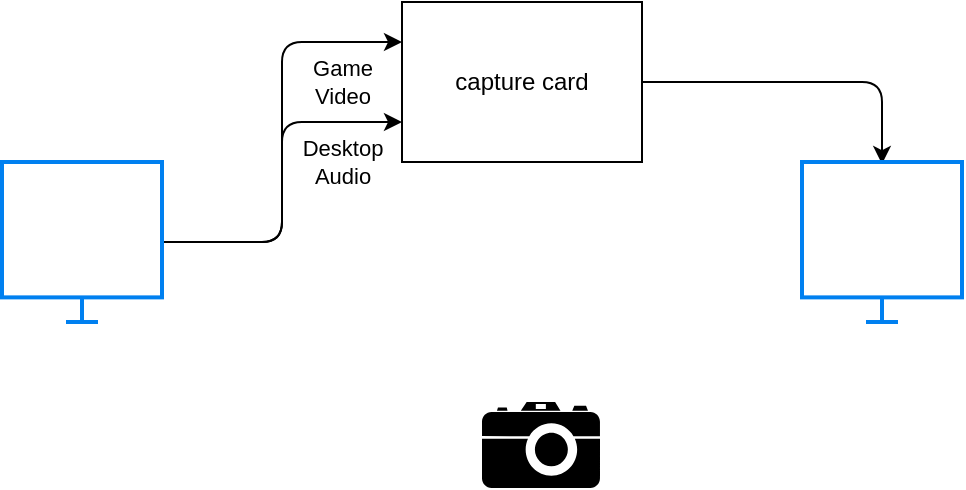 <mxfile version="15.3.7" type="github"><diagram id="MfHYnxRWVpoZKlQxLsrC" name="Page-1"><mxGraphModel dx="946" dy="614" grid="1" gridSize="10" guides="1" tooltips="1" connect="1" arrows="1" fold="1" page="1" pageScale="1" pageWidth="850" pageHeight="1100" math="0" shadow="0"><root><mxCell id="0"/><mxCell id="1" parent="0"/><mxCell id="KlGH-h32eZc8QT2JGE8q-10" style="edgeStyle=orthogonalEdgeStyle;orthogonalLoop=1;jettySize=auto;html=1;entryX=0;entryY=0.25;entryDx=0;entryDy=0;" edge="1" parent="1" source="KlGH-h32eZc8QT2JGE8q-1" target="KlGH-h32eZc8QT2JGE8q-3"><mxGeometry relative="1" as="geometry"><Array as="points"><mxPoint x="340" y="320"/><mxPoint x="340" y="220"/></Array></mxGeometry></mxCell><mxCell id="KlGH-h32eZc8QT2JGE8q-13" value="Game&lt;br&gt;Video" style="edgeLabel;html=1;align=center;verticalAlign=middle;resizable=0;points=[];" vertex="1" connectable="0" parent="KlGH-h32eZc8QT2JGE8q-10"><mxGeometry x="0.59" relative="1" as="geometry"><mxPoint x="15" y="20" as="offset"/></mxGeometry></mxCell><mxCell id="KlGH-h32eZc8QT2JGE8q-11" style="edgeStyle=orthogonalEdgeStyle;orthogonalLoop=1;jettySize=auto;html=1;entryX=0;entryY=0.75;entryDx=0;entryDy=0;" edge="1" parent="1" source="KlGH-h32eZc8QT2JGE8q-1" target="KlGH-h32eZc8QT2JGE8q-3"><mxGeometry relative="1" as="geometry"/></mxCell><mxCell id="KlGH-h32eZc8QT2JGE8q-12" value="Desktop&lt;br&gt;Audio" style="edgeLabel;html=1;align=center;verticalAlign=middle;resizable=0;points=[];" vertex="1" connectable="0" parent="KlGH-h32eZc8QT2JGE8q-11"><mxGeometry x="0.556" y="-1" relative="1" as="geometry"><mxPoint x="10" y="19" as="offset"/></mxGeometry></mxCell><mxCell id="KlGH-h32eZc8QT2JGE8q-1" value="" style="html=1;verticalLabelPosition=bottom;align=center;labelBackgroundColor=#ffffff;verticalAlign=top;strokeWidth=2;strokeColor=#0080F0;shadow=0;dashed=0;shape=mxgraph.ios7.icons.monitor;" vertex="1" parent="1"><mxGeometry x="200" y="280" width="80" height="80" as="geometry"/></mxCell><mxCell id="KlGH-h32eZc8QT2JGE8q-14" style="edgeStyle=orthogonalEdgeStyle;orthogonalLoop=1;jettySize=auto;html=1;entryX=0.5;entryY=0.013;entryDx=0;entryDy=0;entryPerimeter=0;" edge="1" parent="1" source="KlGH-h32eZc8QT2JGE8q-3" target="KlGH-h32eZc8QT2JGE8q-5"><mxGeometry relative="1" as="geometry"/></mxCell><mxCell id="KlGH-h32eZc8QT2JGE8q-3" value="capture card" style="rounded=0;whiteSpace=wrap;html=1;" vertex="1" parent="1"><mxGeometry x="400" y="200" width="120" height="80" as="geometry"/></mxCell><mxCell id="KlGH-h32eZc8QT2JGE8q-5" value="" style="html=1;verticalLabelPosition=bottom;align=center;labelBackgroundColor=#ffffff;verticalAlign=top;strokeWidth=2;strokeColor=#0080F0;shadow=0;dashed=0;shape=mxgraph.ios7.icons.monitor;" vertex="1" parent="1"><mxGeometry x="600" y="280" width="80" height="80" as="geometry"/></mxCell><mxCell id="KlGH-h32eZc8QT2JGE8q-15" value="" style="shape=image;html=1;verticalAlign=top;verticalLabelPosition=bottom;labelBackgroundColor=#ffffff;imageAspect=0;aspect=fixed;image=https://cdn4.iconfinder.com/data/icons/ionicons/512/icon-mic-b-128.png" vertex="1" parent="1"><mxGeometry x="377" y="390" width="48" height="48" as="geometry"/></mxCell><mxCell id="KlGH-h32eZc8QT2JGE8q-16" value="" style="shape=image;html=1;verticalAlign=top;verticalLabelPosition=bottom;labelBackgroundColor=#ffffff;imageAspect=0;aspect=fixed;image=https://cdn2.iconfinder.com/data/icons/ios-7-icons/50/headphones-128.png" vertex="1" parent="1"><mxGeometry x="319" y="385" width="58" height="58" as="geometry"/></mxCell><mxCell id="KlGH-h32eZc8QT2JGE8q-17" value="" style="shape=mxgraph.signs.tech.camera_2;html=1;pointerEvents=1;fillColor=#000000;strokeColor=none;verticalLabelPosition=bottom;verticalAlign=top;align=center;" vertex="1" parent="1"><mxGeometry x="440" y="400" width="59" height="43" as="geometry"/></mxCell></root></mxGraphModel></diagram></mxfile>